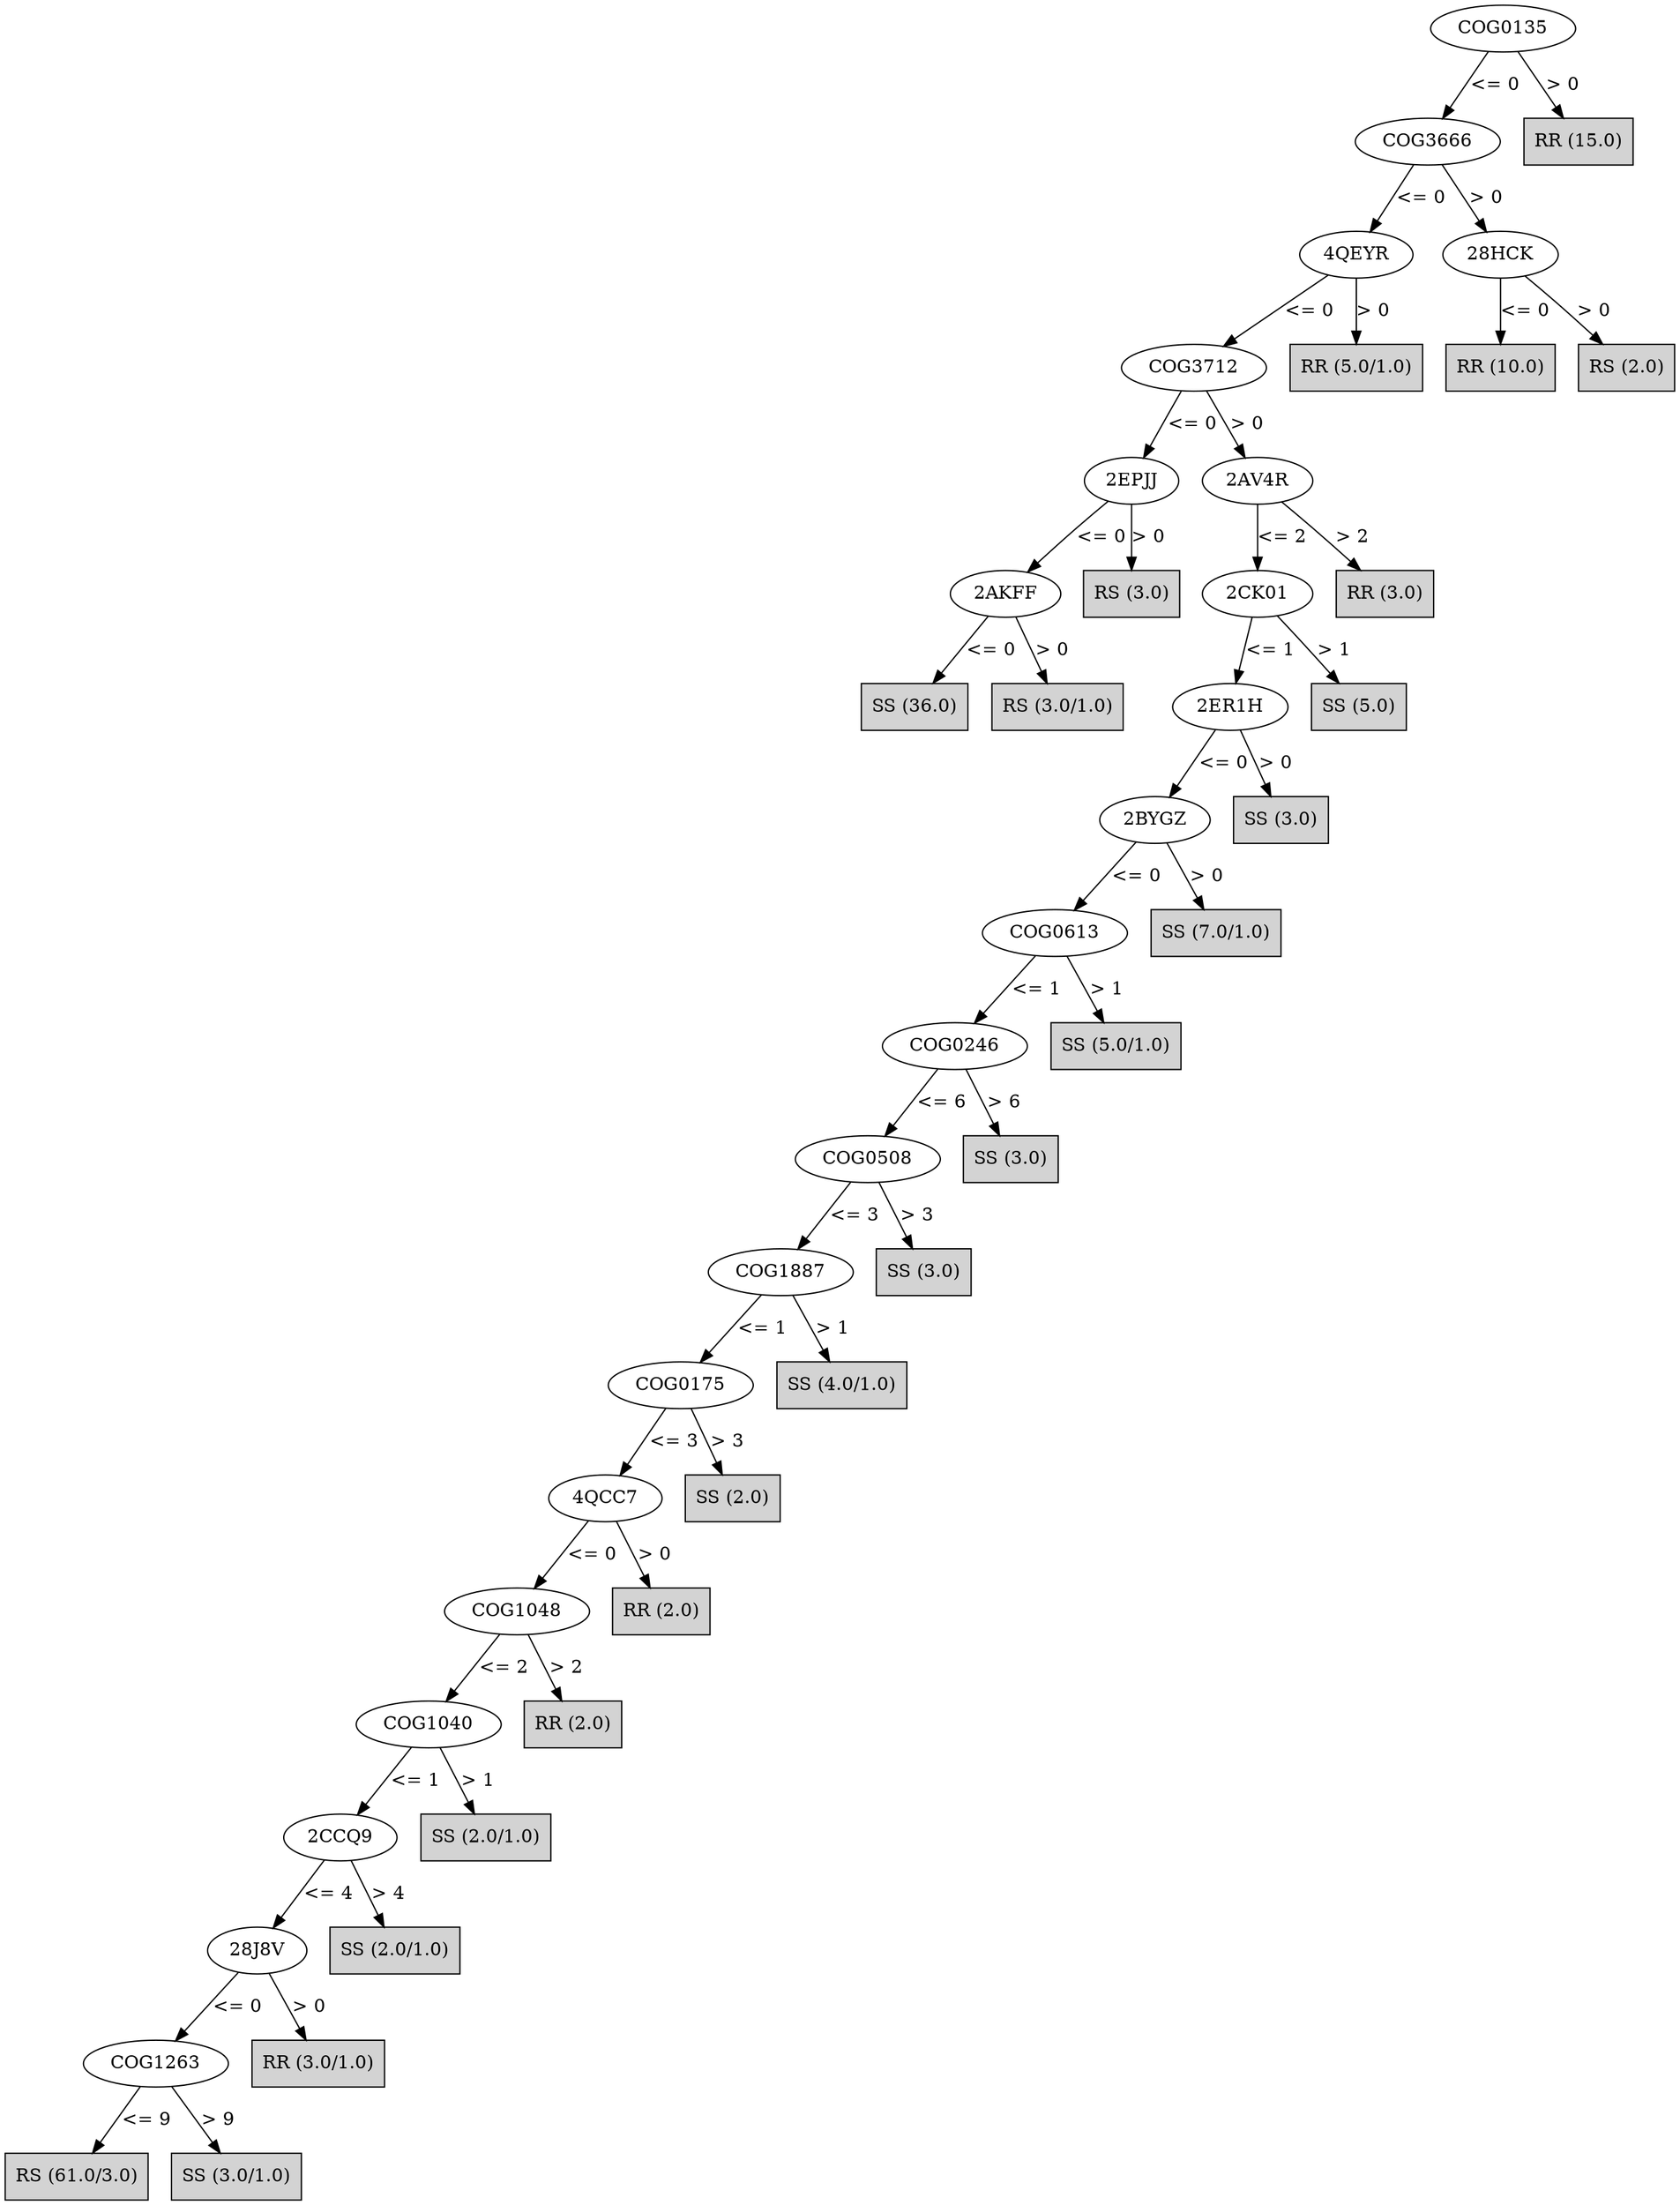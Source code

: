 digraph J48Tree {
N0 [label="COG0135" ]
N0->N1 [label="<= 0"]
N1 [label="COG3666" ]
N1->N2 [label="<= 0"]
N2 [label="4QEYR" ]
N2->N3 [label="<= 0"]
N3 [label="COG3712" ]
N3->N4 [label="<= 0"]
N4 [label="2EPJJ" ]
N4->N5 [label="<= 0"]
N5 [label="2AKFF" ]
N5->N6 [label="<= 0"]
N6 [label="SS (36.0)" shape=box style=filled ]
N5->N7 [label="> 0"]
N7 [label="RS (3.0/1.0)" shape=box style=filled ]
N4->N8 [label="> 0"]
N8 [label="RS (3.0)" shape=box style=filled ]
N3->N9 [label="> 0"]
N9 [label="2AV4R" ]
N9->N10 [label="<= 2"]
N10 [label="2CK01" ]
N10->N11 [label="<= 1"]
N11 [label="2ER1H" ]
N11->N12 [label="<= 0"]
N12 [label="2BYGZ" ]
N12->N13 [label="<= 0"]
N13 [label="COG0613" ]
N13->N14 [label="<= 1"]
N14 [label="COG0246" ]
N14->N15 [label="<= 6"]
N15 [label="COG0508" ]
N15->N16 [label="<= 3"]
N16 [label="COG1887" ]
N16->N17 [label="<= 1"]
N17 [label="COG0175" ]
N17->N18 [label="<= 3"]
N18 [label="4QCC7" ]
N18->N19 [label="<= 0"]
N19 [label="COG1048" ]
N19->N20 [label="<= 2"]
N20 [label="COG1040" ]
N20->N21 [label="<= 1"]
N21 [label="2CCQ9" ]
N21->N22 [label="<= 4"]
N22 [label="28J8V" ]
N22->N23 [label="<= 0"]
N23 [label="COG1263" ]
N23->N24 [label="<= 9"]
N24 [label="RS (61.0/3.0)" shape=box style=filled ]
N23->N25 [label="> 9"]
N25 [label="SS (3.0/1.0)" shape=box style=filled ]
N22->N26 [label="> 0"]
N26 [label="RR (3.0/1.0)" shape=box style=filled ]
N21->N27 [label="> 4"]
N27 [label="SS (2.0/1.0)" shape=box style=filled ]
N20->N28 [label="> 1"]
N28 [label="SS (2.0/1.0)" shape=box style=filled ]
N19->N29 [label="> 2"]
N29 [label="RR (2.0)" shape=box style=filled ]
N18->N30 [label="> 0"]
N30 [label="RR (2.0)" shape=box style=filled ]
N17->N31 [label="> 3"]
N31 [label="SS (2.0)" shape=box style=filled ]
N16->N32 [label="> 1"]
N32 [label="SS (4.0/1.0)" shape=box style=filled ]
N15->N33 [label="> 3"]
N33 [label="SS (3.0)" shape=box style=filled ]
N14->N34 [label="> 6"]
N34 [label="SS (3.0)" shape=box style=filled ]
N13->N35 [label="> 1"]
N35 [label="SS (5.0/1.0)" shape=box style=filled ]
N12->N36 [label="> 0"]
N36 [label="SS (7.0/1.0)" shape=box style=filled ]
N11->N37 [label="> 0"]
N37 [label="SS (3.0)" shape=box style=filled ]
N10->N38 [label="> 1"]
N38 [label="SS (5.0)" shape=box style=filled ]
N9->N39 [label="> 2"]
N39 [label="RR (3.0)" shape=box style=filled ]
N2->N40 [label="> 0"]
N40 [label="RR (5.0/1.0)" shape=box style=filled ]
N1->N41 [label="> 0"]
N41 [label="28HCK" ]
N41->N42 [label="<= 0"]
N42 [label="RR (10.0)" shape=box style=filled ]
N41->N43 [label="> 0"]
N43 [label="RS (2.0)" shape=box style=filled ]
N0->N44 [label="> 0"]
N44 [label="RR (15.0)" shape=box style=filled ]
}

